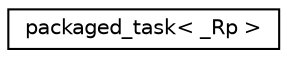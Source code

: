 digraph "Graphical Class Hierarchy"
{
  edge [fontname="Helvetica",fontsize="10",labelfontname="Helvetica",labelfontsize="10"];
  node [fontname="Helvetica",fontsize="10",shape=record];
  rankdir="LR";
  Node1 [label="packaged_task\< _Rp \>",height=0.2,width=0.4,color="black", fillcolor="white", style="filled",URL="$classpackaged__task.xhtml"];
}
